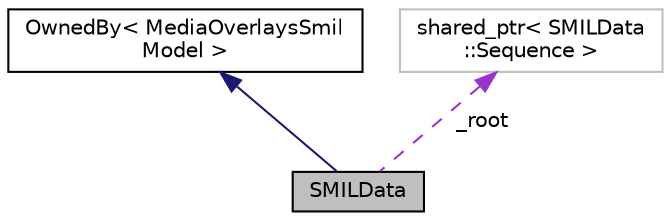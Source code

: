 digraph "SMILData"
{
  edge [fontname="Helvetica",fontsize="10",labelfontname="Helvetica",labelfontsize="10"];
  node [fontname="Helvetica",fontsize="10",shape=record];
  Node1 [label="SMILData",height=0.2,width=0.4,color="black", fillcolor="grey75", style="filled" fontcolor="black"];
  Node2 -> Node1 [dir="back",color="midnightblue",fontsize="10",style="solid",fontname="Helvetica"];
  Node2 [label="OwnedBy\< MediaOverlaysSmil\lModel \>",height=0.2,width=0.4,color="black", fillcolor="white", style="filled",URL="$class_owned_by.xhtml"];
  Node3 -> Node1 [dir="back",color="darkorchid3",fontsize="10",style="dashed",label=" _root" ,fontname="Helvetica"];
  Node3 [label="shared_ptr\< SMILData\l::Sequence \>",height=0.2,width=0.4,color="grey75", fillcolor="white", style="filled"];
}
